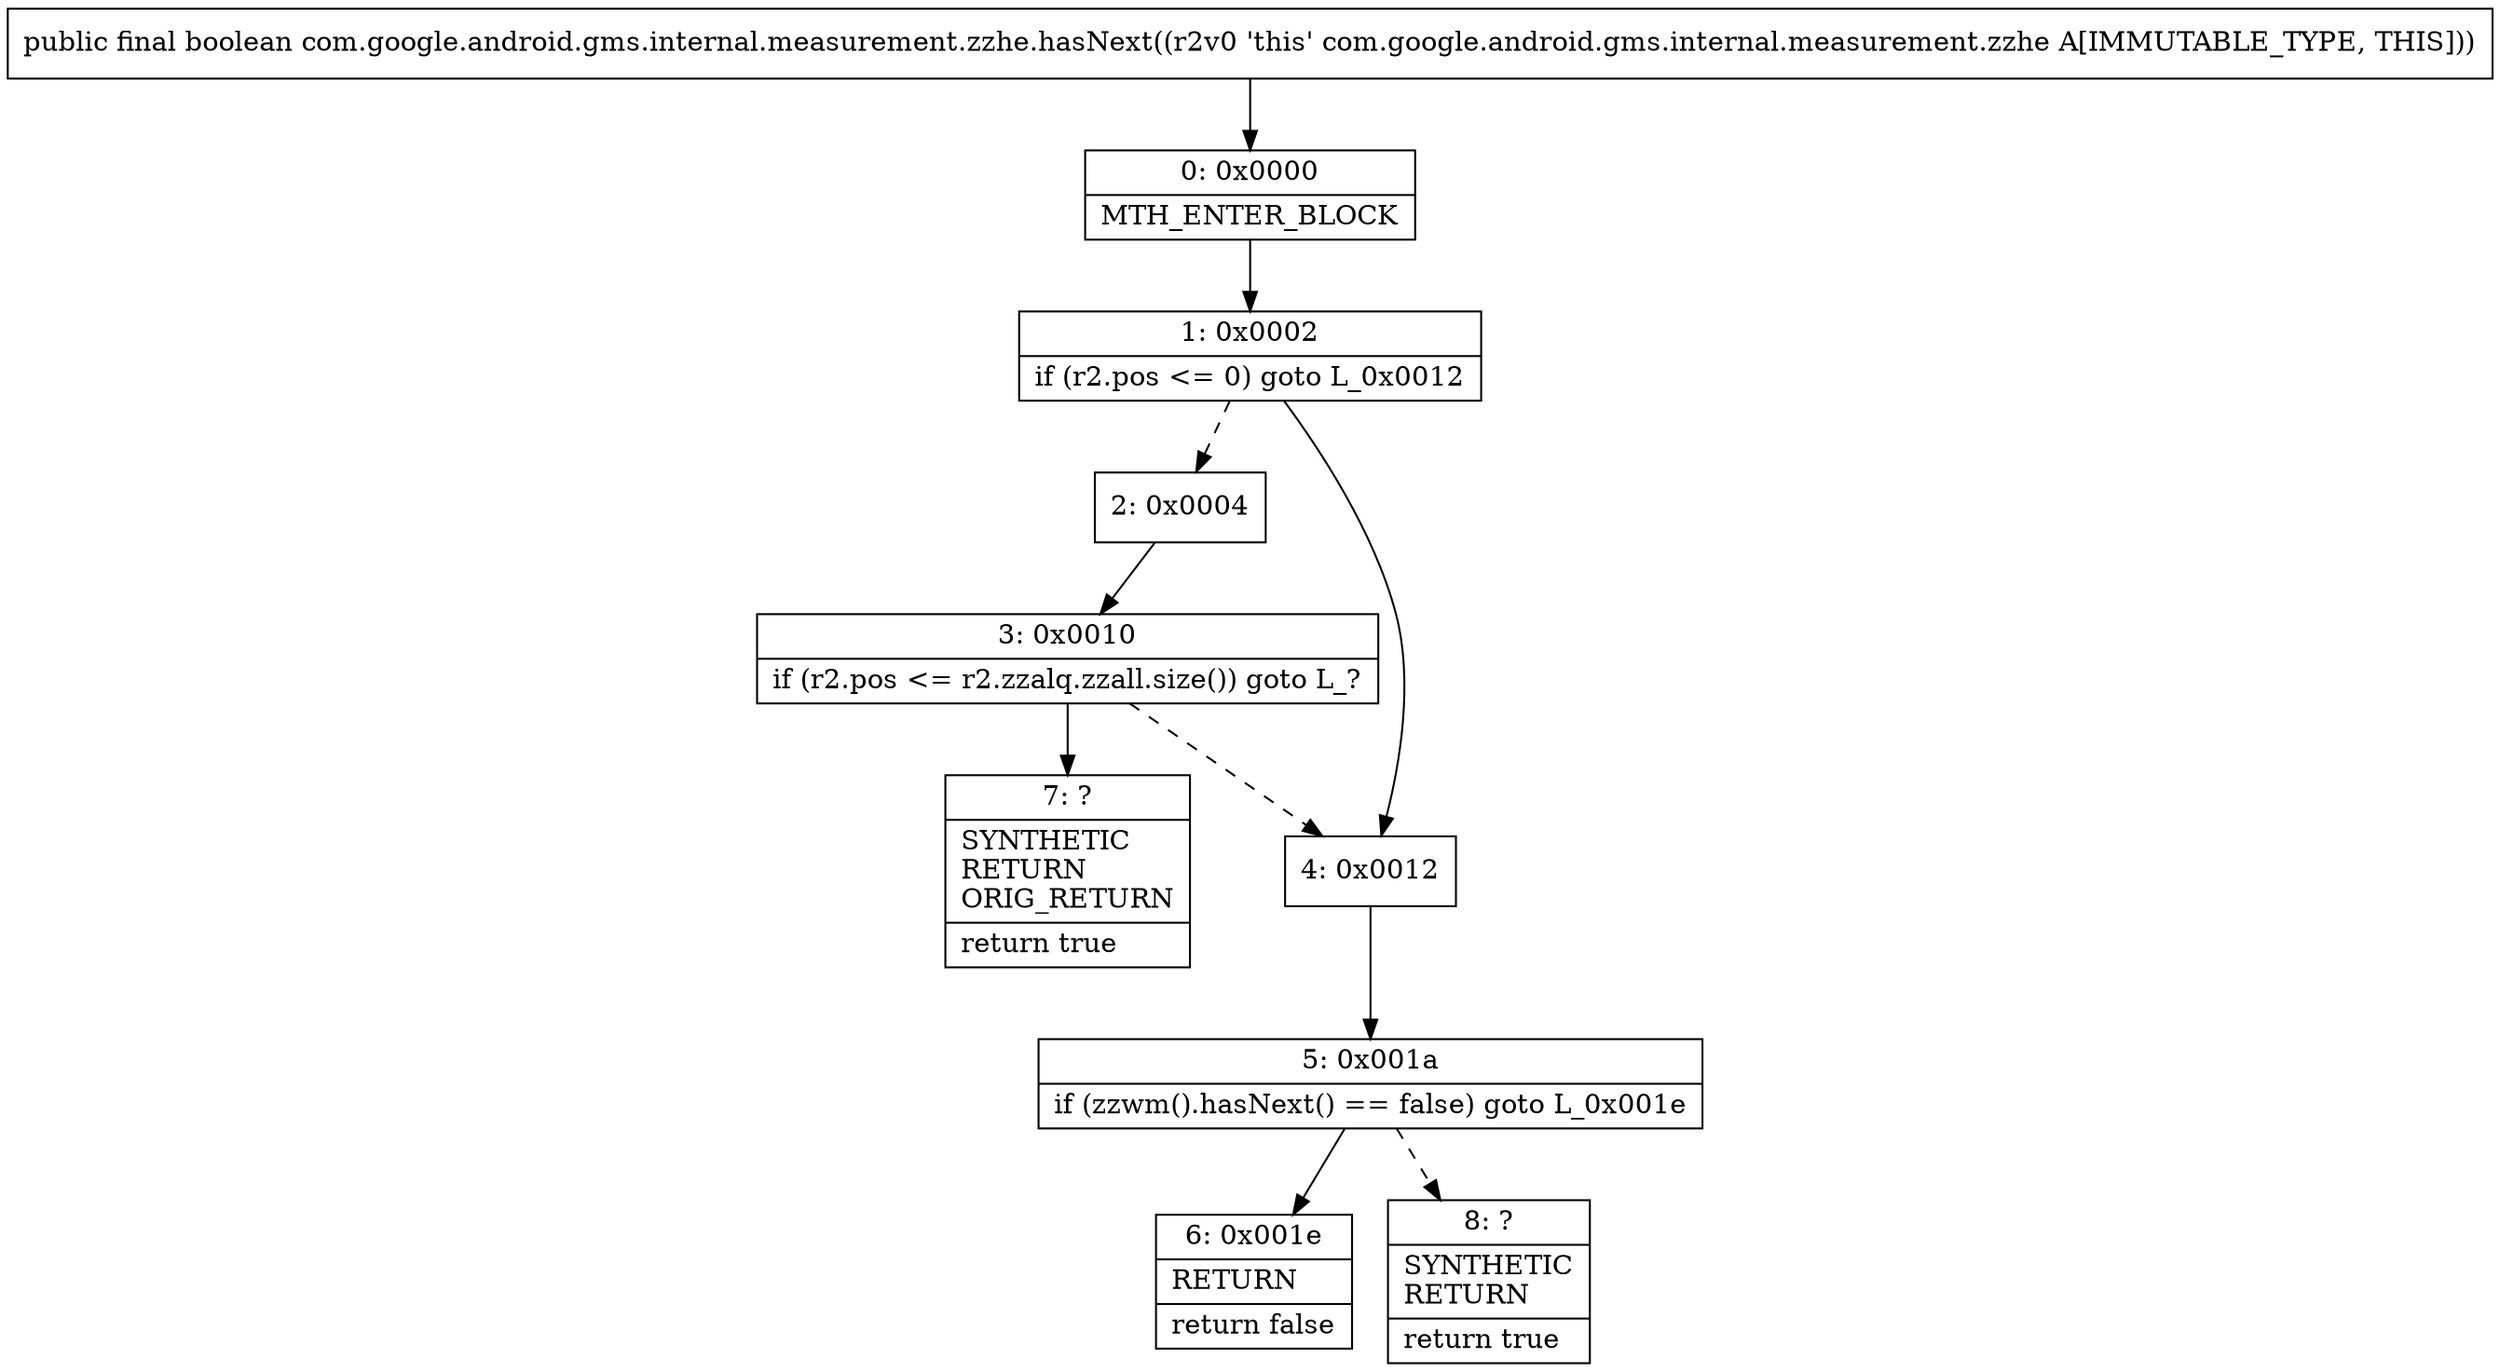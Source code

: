 digraph "CFG forcom.google.android.gms.internal.measurement.zzhe.hasNext()Z" {
Node_0 [shape=record,label="{0\:\ 0x0000|MTH_ENTER_BLOCK\l}"];
Node_1 [shape=record,label="{1\:\ 0x0002|if (r2.pos \<= 0) goto L_0x0012\l}"];
Node_2 [shape=record,label="{2\:\ 0x0004}"];
Node_3 [shape=record,label="{3\:\ 0x0010|if (r2.pos \<= r2.zzalq.zzall.size()) goto L_?\l}"];
Node_4 [shape=record,label="{4\:\ 0x0012}"];
Node_5 [shape=record,label="{5\:\ 0x001a|if (zzwm().hasNext() == false) goto L_0x001e\l}"];
Node_6 [shape=record,label="{6\:\ 0x001e|RETURN\l|return false\l}"];
Node_7 [shape=record,label="{7\:\ ?|SYNTHETIC\lRETURN\lORIG_RETURN\l|return true\l}"];
Node_8 [shape=record,label="{8\:\ ?|SYNTHETIC\lRETURN\l|return true\l}"];
MethodNode[shape=record,label="{public final boolean com.google.android.gms.internal.measurement.zzhe.hasNext((r2v0 'this' com.google.android.gms.internal.measurement.zzhe A[IMMUTABLE_TYPE, THIS])) }"];
MethodNode -> Node_0;
Node_0 -> Node_1;
Node_1 -> Node_2[style=dashed];
Node_1 -> Node_4;
Node_2 -> Node_3;
Node_3 -> Node_4[style=dashed];
Node_3 -> Node_7;
Node_4 -> Node_5;
Node_5 -> Node_6;
Node_5 -> Node_8[style=dashed];
}

